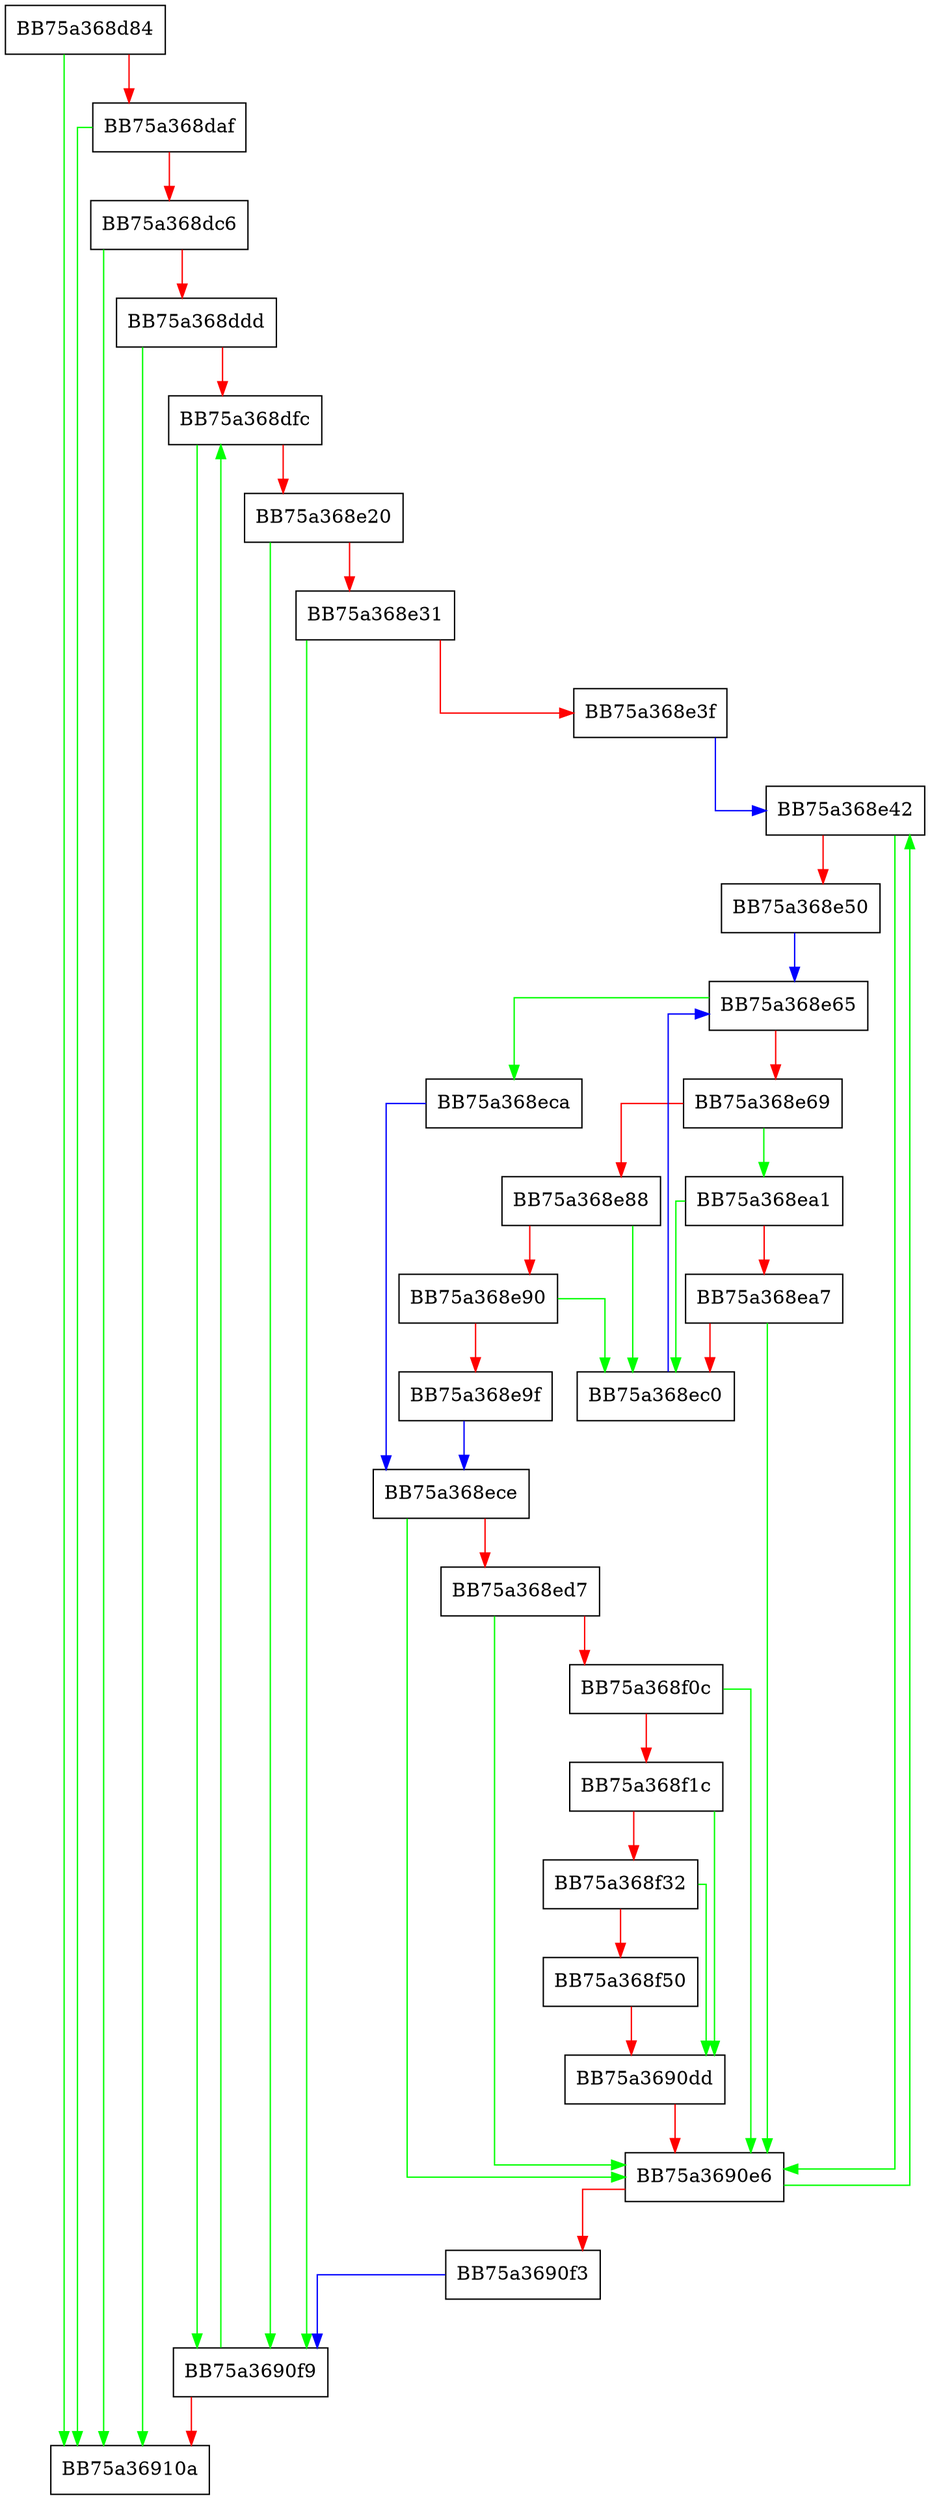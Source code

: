 digraph AsimovLatentResources {
  node [shape="box"];
  graph [splines=ortho];
  BB75a368d84 -> BB75a36910a [color="green"];
  BB75a368d84 -> BB75a368daf [color="red"];
  BB75a368daf -> BB75a36910a [color="green"];
  BB75a368daf -> BB75a368dc6 [color="red"];
  BB75a368dc6 -> BB75a36910a [color="green"];
  BB75a368dc6 -> BB75a368ddd [color="red"];
  BB75a368ddd -> BB75a36910a [color="green"];
  BB75a368ddd -> BB75a368dfc [color="red"];
  BB75a368dfc -> BB75a3690f9 [color="green"];
  BB75a368dfc -> BB75a368e20 [color="red"];
  BB75a368e20 -> BB75a3690f9 [color="green"];
  BB75a368e20 -> BB75a368e31 [color="red"];
  BB75a368e31 -> BB75a3690f9 [color="green"];
  BB75a368e31 -> BB75a368e3f [color="red"];
  BB75a368e3f -> BB75a368e42 [color="blue"];
  BB75a368e42 -> BB75a3690e6 [color="green"];
  BB75a368e42 -> BB75a368e50 [color="red"];
  BB75a368e50 -> BB75a368e65 [color="blue"];
  BB75a368e65 -> BB75a368eca [color="green"];
  BB75a368e65 -> BB75a368e69 [color="red"];
  BB75a368e69 -> BB75a368ea1 [color="green"];
  BB75a368e69 -> BB75a368e88 [color="red"];
  BB75a368e88 -> BB75a368ec0 [color="green"];
  BB75a368e88 -> BB75a368e90 [color="red"];
  BB75a368e90 -> BB75a368ec0 [color="green"];
  BB75a368e90 -> BB75a368e9f [color="red"];
  BB75a368e9f -> BB75a368ece [color="blue"];
  BB75a368ea1 -> BB75a368ec0 [color="green"];
  BB75a368ea1 -> BB75a368ea7 [color="red"];
  BB75a368ea7 -> BB75a3690e6 [color="green"];
  BB75a368ea7 -> BB75a368ec0 [color="red"];
  BB75a368ec0 -> BB75a368e65 [color="blue"];
  BB75a368eca -> BB75a368ece [color="blue"];
  BB75a368ece -> BB75a3690e6 [color="green"];
  BB75a368ece -> BB75a368ed7 [color="red"];
  BB75a368ed7 -> BB75a3690e6 [color="green"];
  BB75a368ed7 -> BB75a368f0c [color="red"];
  BB75a368f0c -> BB75a3690e6 [color="green"];
  BB75a368f0c -> BB75a368f1c [color="red"];
  BB75a368f1c -> BB75a3690dd [color="green"];
  BB75a368f1c -> BB75a368f32 [color="red"];
  BB75a368f32 -> BB75a3690dd [color="green"];
  BB75a368f32 -> BB75a368f50 [color="red"];
  BB75a368f50 -> BB75a3690dd [color="red"];
  BB75a3690dd -> BB75a3690e6 [color="red"];
  BB75a3690e6 -> BB75a368e42 [color="green"];
  BB75a3690e6 -> BB75a3690f3 [color="red"];
  BB75a3690f3 -> BB75a3690f9 [color="blue"];
  BB75a3690f9 -> BB75a368dfc [color="green"];
  BB75a3690f9 -> BB75a36910a [color="red"];
}